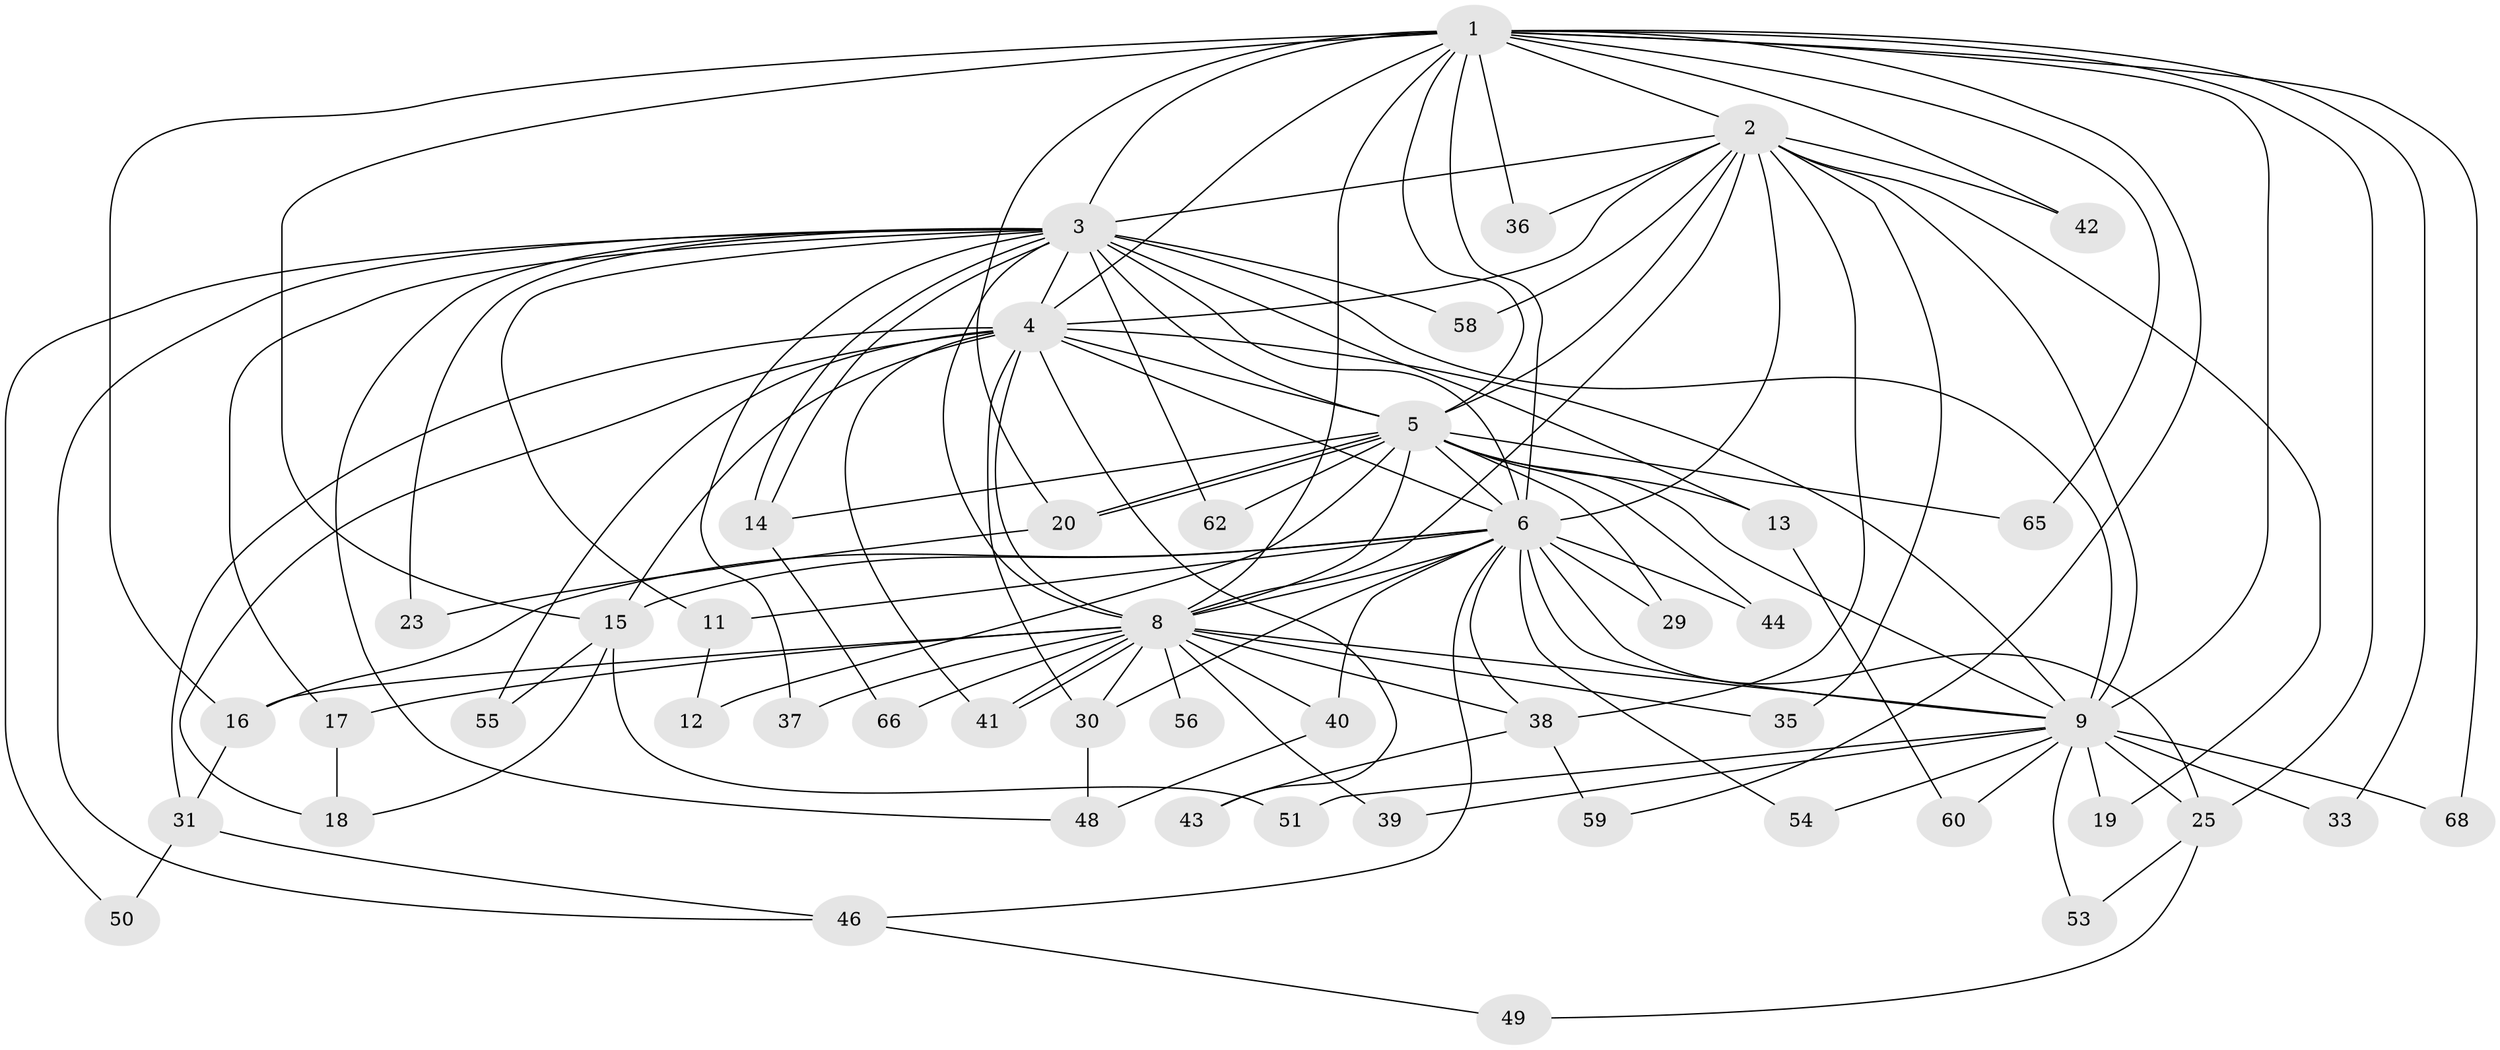 // original degree distribution, {18: 0.043478260869565216, 16: 0.043478260869565216, 23: 0.014492753623188406, 11: 0.014492753623188406, 19: 0.014492753623188406, 15: 0.014492753623188406, 3: 0.14492753623188406, 2: 0.5362318840579711, 4: 0.13043478260869565, 6: 0.014492753623188406, 5: 0.028985507246376812}
// Generated by graph-tools (version 1.1) at 2025/41/03/06/25 10:41:41]
// undirected, 50 vertices, 122 edges
graph export_dot {
graph [start="1"]
  node [color=gray90,style=filled];
  1 [super="+21"];
  2 [super="+26"];
  3 [super="+22"];
  4 [super="+52"];
  5 [super="+61"];
  6 [super="+7"];
  8 [super="+10"];
  9 [super="+28"];
  11;
  12;
  13;
  14 [super="+24"];
  15 [super="+57"];
  16 [super="+47"];
  17;
  18 [super="+34"];
  19;
  20 [super="+69"];
  23;
  25 [super="+27"];
  29;
  30 [super="+32"];
  31;
  33;
  35;
  36;
  37 [super="+67"];
  38 [super="+45"];
  39;
  40;
  41;
  42;
  43;
  44;
  46 [super="+64"];
  48 [super="+63"];
  49;
  50;
  51;
  53;
  54;
  55;
  56;
  58;
  59;
  60;
  62;
  65;
  66;
  68;
  1 -- 2;
  1 -- 3;
  1 -- 4;
  1 -- 5;
  1 -- 6 [weight=2];
  1 -- 8 [weight=2];
  1 -- 9 [weight=2];
  1 -- 15;
  1 -- 16;
  1 -- 33;
  1 -- 59;
  1 -- 65;
  1 -- 68;
  1 -- 25;
  1 -- 42;
  1 -- 36;
  1 -- 20;
  2 -- 3 [weight=2];
  2 -- 4;
  2 -- 5;
  2 -- 6 [weight=2];
  2 -- 8 [weight=2];
  2 -- 9;
  2 -- 19;
  2 -- 35;
  2 -- 36;
  2 -- 38;
  2 -- 42;
  2 -- 58;
  3 -- 4;
  3 -- 5 [weight=3];
  3 -- 6 [weight=2];
  3 -- 8 [weight=2];
  3 -- 9 [weight=2];
  3 -- 11;
  3 -- 13;
  3 -- 14;
  3 -- 14;
  3 -- 17;
  3 -- 37 [weight=2];
  3 -- 46;
  3 -- 58;
  3 -- 62;
  3 -- 48;
  3 -- 50;
  3 -- 23;
  4 -- 5;
  4 -- 6 [weight=2];
  4 -- 8 [weight=2];
  4 -- 9;
  4 -- 15;
  4 -- 30;
  4 -- 31;
  4 -- 43;
  4 -- 55;
  4 -- 41;
  4 -- 18;
  5 -- 6 [weight=2];
  5 -- 8 [weight=2];
  5 -- 9;
  5 -- 12;
  5 -- 13;
  5 -- 20;
  5 -- 20;
  5 -- 29;
  5 -- 44;
  5 -- 65;
  5 -- 62;
  5 -- 14;
  6 -- 8 [weight=4];
  6 -- 9 [weight=2];
  6 -- 11;
  6 -- 25;
  6 -- 29;
  6 -- 40;
  6 -- 54;
  6 -- 30;
  6 -- 44;
  6 -- 16;
  6 -- 15;
  6 -- 38;
  6 -- 46;
  8 -- 9 [weight=2];
  8 -- 17;
  8 -- 39;
  8 -- 40;
  8 -- 41;
  8 -- 41;
  8 -- 56 [weight=2];
  8 -- 66;
  8 -- 35;
  8 -- 37;
  8 -- 38;
  8 -- 30;
  8 -- 16;
  9 -- 19;
  9 -- 25;
  9 -- 33;
  9 -- 51;
  9 -- 53;
  9 -- 54;
  9 -- 60;
  9 -- 68;
  9 -- 39;
  11 -- 12;
  13 -- 60;
  14 -- 66;
  15 -- 18;
  15 -- 51;
  15 -- 55;
  16 -- 31;
  17 -- 18;
  20 -- 23;
  25 -- 53;
  25 -- 49;
  30 -- 48;
  31 -- 46;
  31 -- 50;
  38 -- 43;
  38 -- 59;
  40 -- 48;
  46 -- 49;
}
